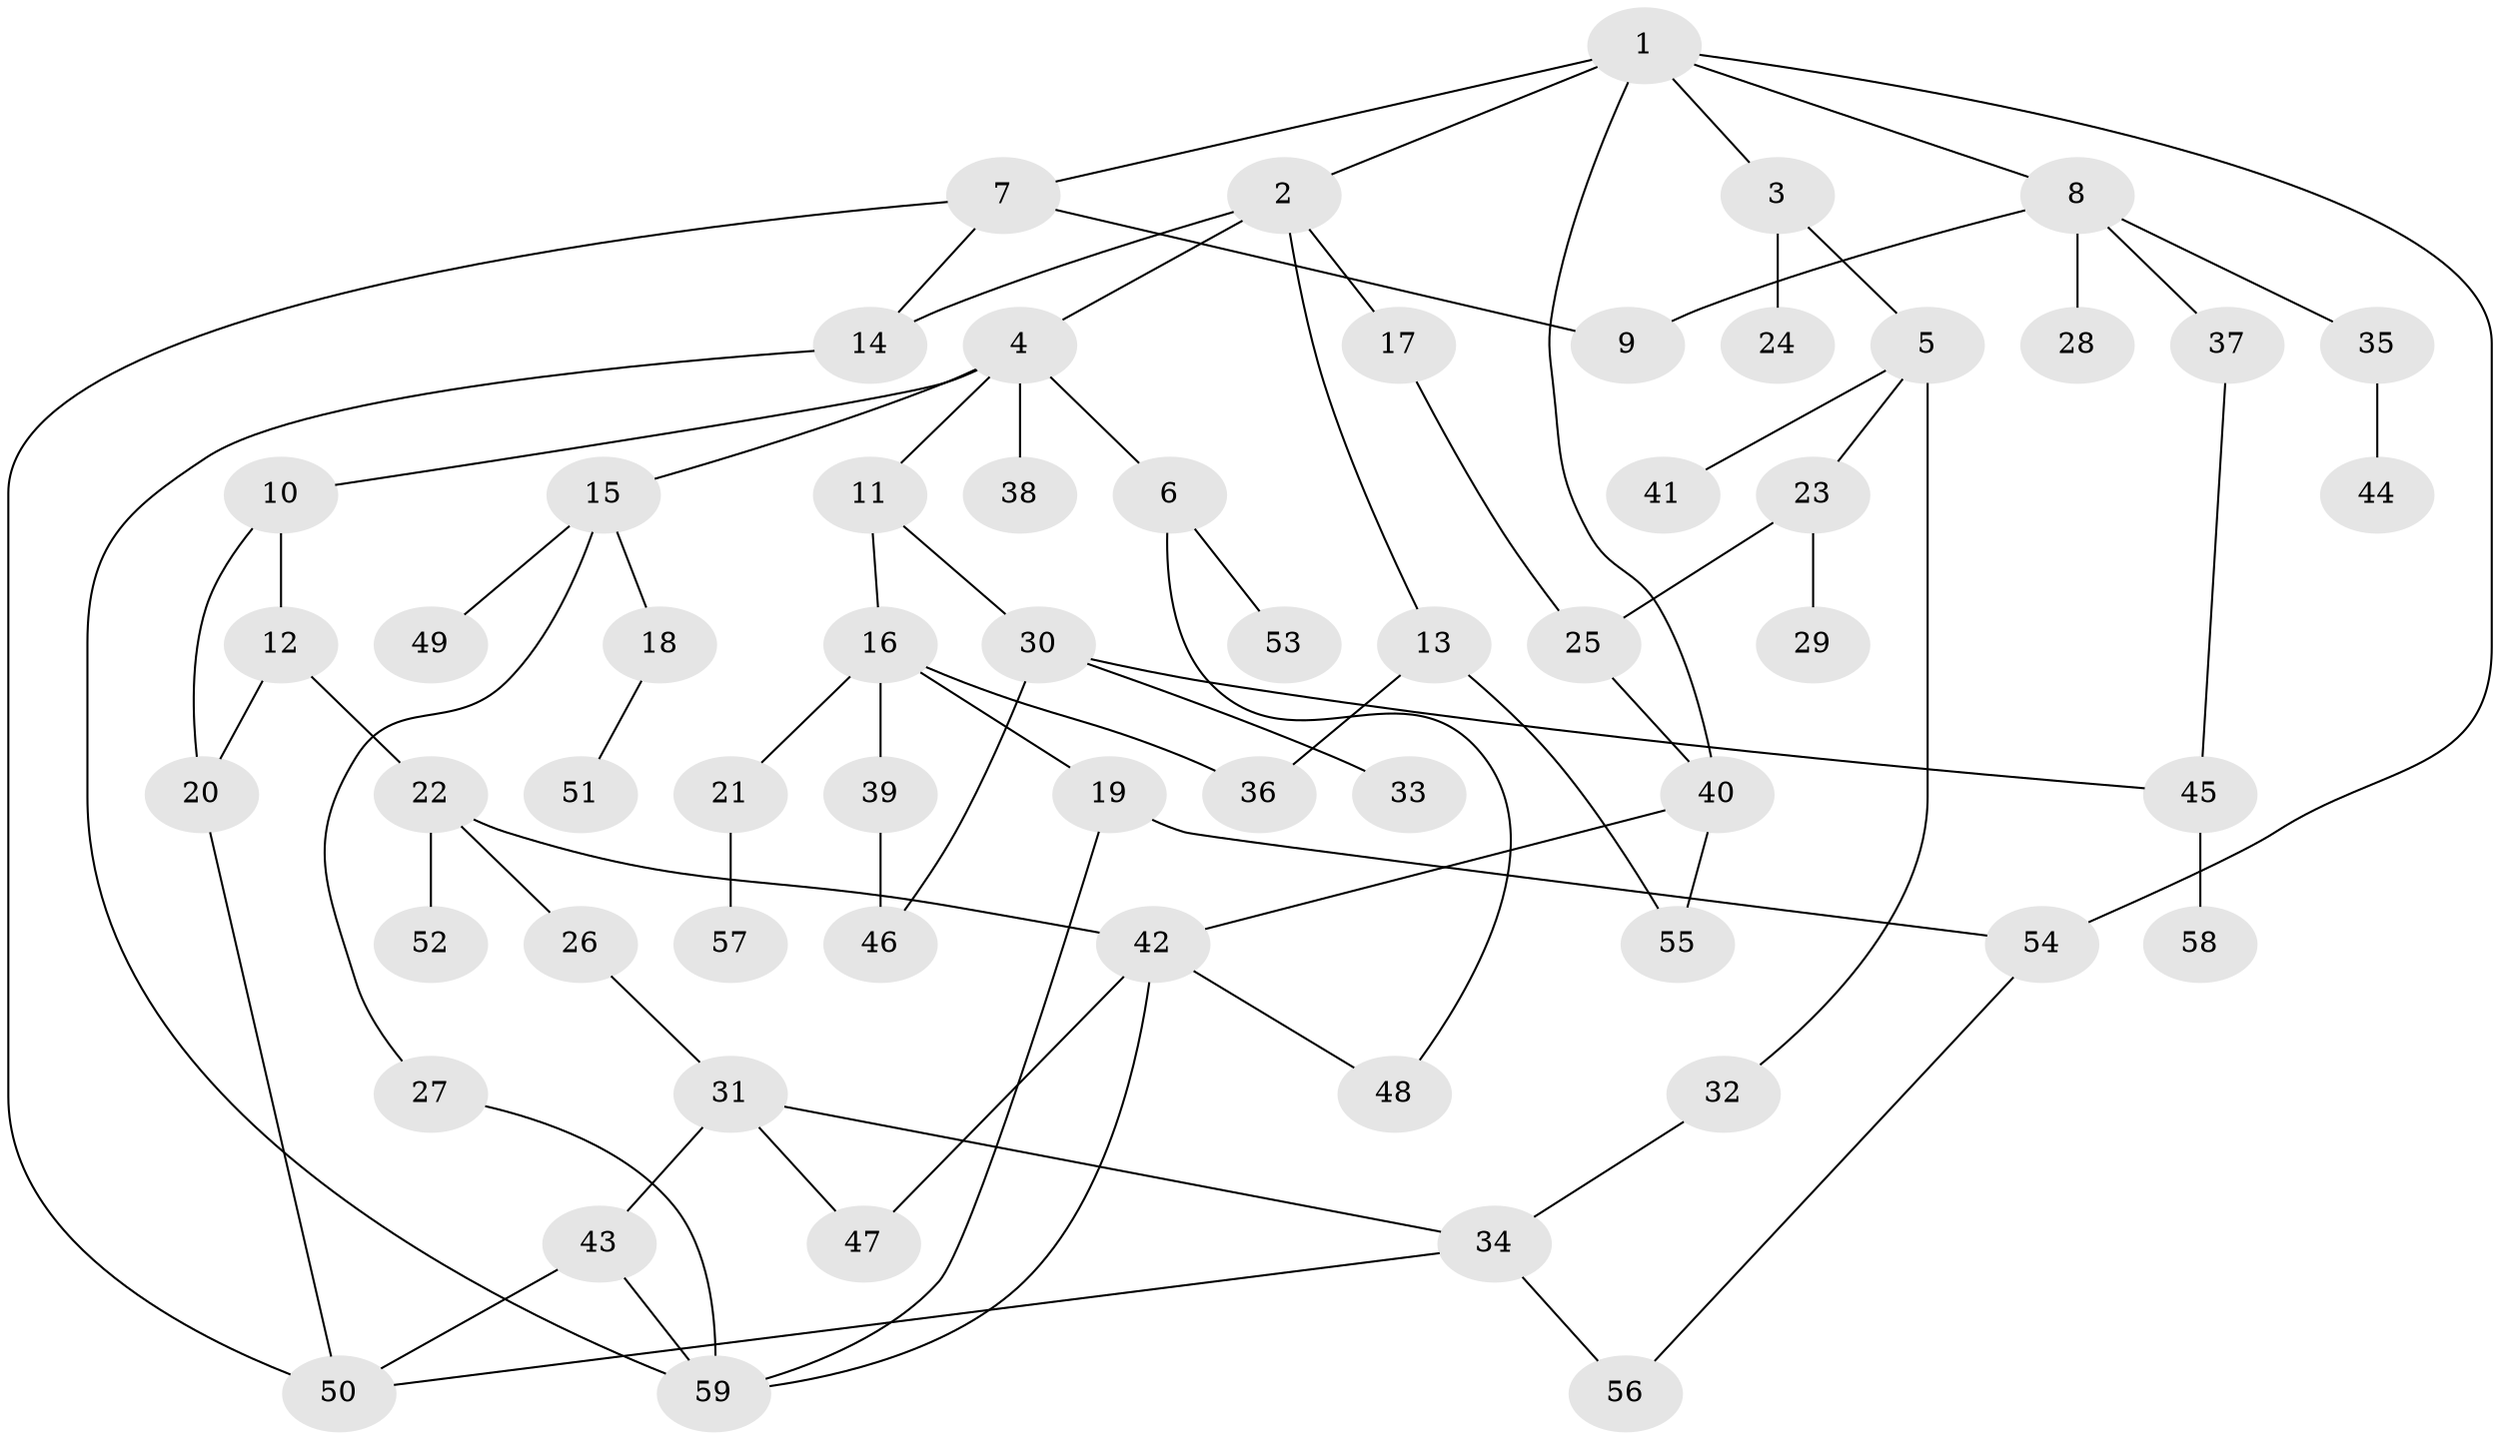 // coarse degree distribution, {9: 0.027777777777777776, 5: 0.1111111111111111, 7: 0.027777777777777776, 2: 0.19444444444444445, 4: 0.1111111111111111, 3: 0.3055555555555556, 1: 0.19444444444444445, 6: 0.027777777777777776}
// Generated by graph-tools (version 1.1) at 2025/51/02/27/25 19:51:37]
// undirected, 59 vertices, 80 edges
graph export_dot {
graph [start="1"]
  node [color=gray90,style=filled];
  1;
  2;
  3;
  4;
  5;
  6;
  7;
  8;
  9;
  10;
  11;
  12;
  13;
  14;
  15;
  16;
  17;
  18;
  19;
  20;
  21;
  22;
  23;
  24;
  25;
  26;
  27;
  28;
  29;
  30;
  31;
  32;
  33;
  34;
  35;
  36;
  37;
  38;
  39;
  40;
  41;
  42;
  43;
  44;
  45;
  46;
  47;
  48;
  49;
  50;
  51;
  52;
  53;
  54;
  55;
  56;
  57;
  58;
  59;
  1 -- 2;
  1 -- 3;
  1 -- 7;
  1 -- 8;
  1 -- 54;
  1 -- 40;
  2 -- 4;
  2 -- 13;
  2 -- 17;
  2 -- 14;
  3 -- 5;
  3 -- 24;
  4 -- 6;
  4 -- 10;
  4 -- 11;
  4 -- 15;
  4 -- 38;
  5 -- 23;
  5 -- 32;
  5 -- 41;
  6 -- 48;
  6 -- 53;
  7 -- 9;
  7 -- 14;
  7 -- 50;
  8 -- 28;
  8 -- 35;
  8 -- 37;
  8 -- 9;
  10 -- 12;
  10 -- 20;
  11 -- 16;
  11 -- 30;
  12 -- 22;
  12 -- 20;
  13 -- 55;
  13 -- 36;
  14 -- 59;
  15 -- 18;
  15 -- 27;
  15 -- 49;
  16 -- 19;
  16 -- 21;
  16 -- 36;
  16 -- 39;
  17 -- 25;
  18 -- 51;
  19 -- 54;
  19 -- 59;
  20 -- 50;
  21 -- 57;
  22 -- 26;
  22 -- 42;
  22 -- 52;
  23 -- 25;
  23 -- 29;
  25 -- 40;
  26 -- 31;
  27 -- 59;
  30 -- 33;
  30 -- 45;
  30 -- 46;
  31 -- 43;
  31 -- 47;
  31 -- 34;
  32 -- 34;
  34 -- 56;
  34 -- 50;
  35 -- 44;
  37 -- 45;
  39 -- 46;
  40 -- 42;
  40 -- 55;
  42 -- 47;
  42 -- 48;
  42 -- 59;
  43 -- 59;
  43 -- 50;
  45 -- 58;
  54 -- 56;
}
